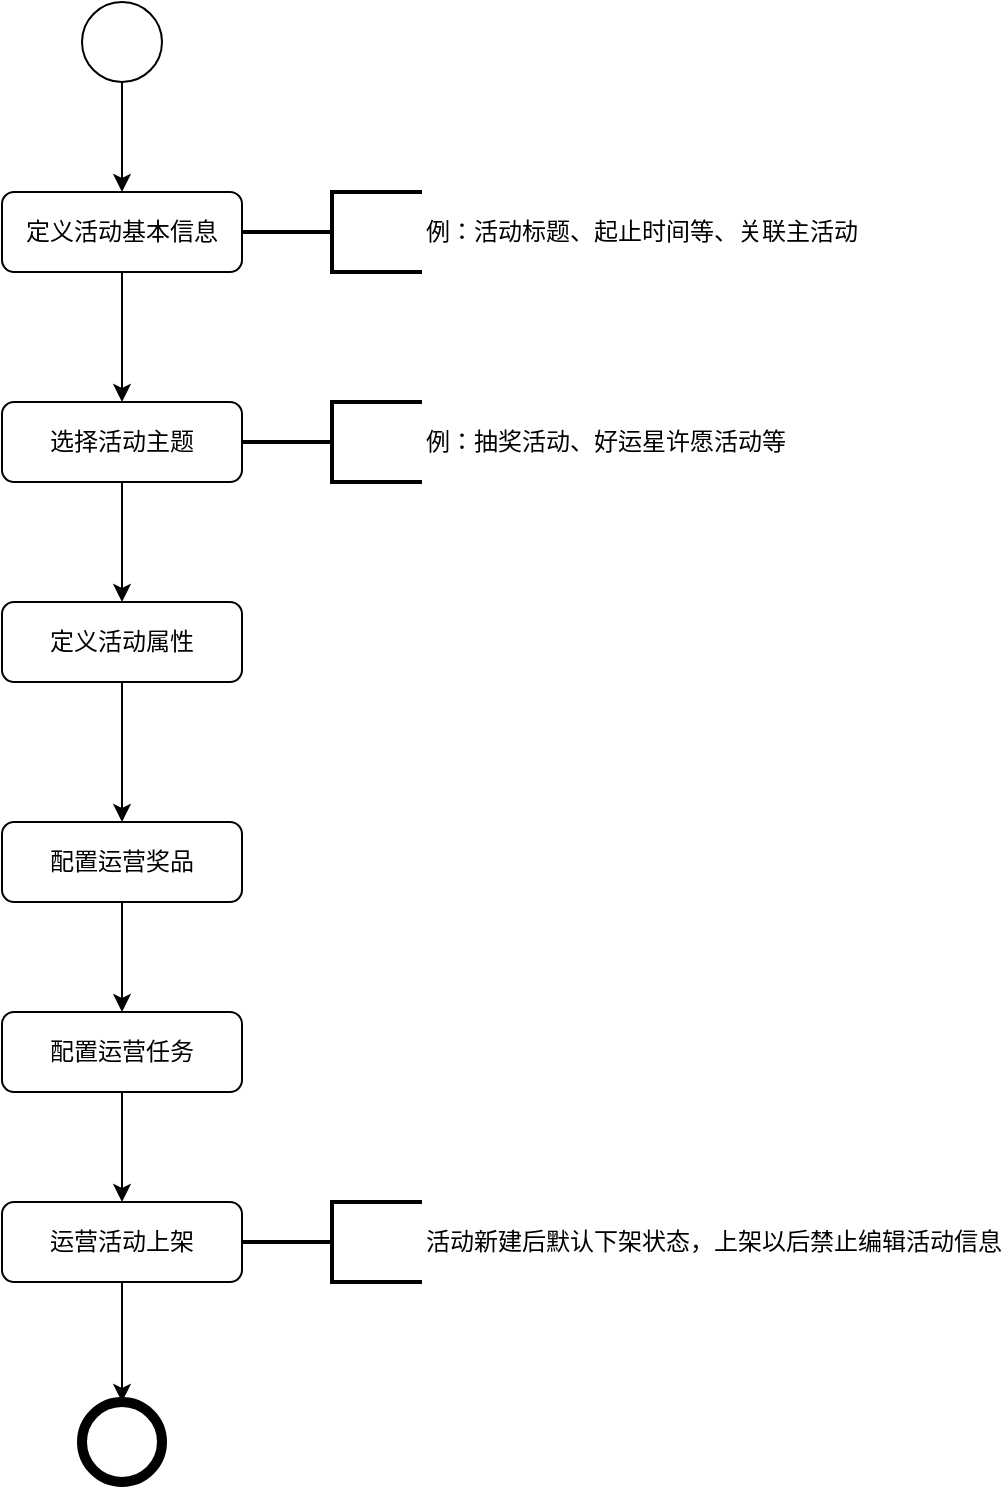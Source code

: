 <mxfile version="20.8.16" type="device"><diagram id="C5RBs43oDa-KdzZeNtuy" name="Page-1"><mxGraphModel dx="1104" dy="516" grid="1" gridSize="10" guides="1" tooltips="1" connect="1" arrows="1" fold="1" page="1" pageScale="1" pageWidth="827" pageHeight="1169" math="0" shadow="0"><root><mxCell id="WIyWlLk6GJQsqaUBKTNV-0"/><mxCell id="WIyWlLk6GJQsqaUBKTNV-1" parent="WIyWlLk6GJQsqaUBKTNV-0"/><mxCell id="aB-VRzLj_3AvQHEJjmKZ-9" value="" style="edgeStyle=orthogonalEdgeStyle;rounded=0;orthogonalLoop=1;jettySize=auto;html=1;" parent="WIyWlLk6GJQsqaUBKTNV-1" source="WIyWlLk6GJQsqaUBKTNV-3" target="WIyWlLk6GJQsqaUBKTNV-7" edge="1"><mxGeometry relative="1" as="geometry"/></mxCell><mxCell id="WIyWlLk6GJQsqaUBKTNV-3" value="定义活动基本信息" style="rounded=1;whiteSpace=wrap;html=1;fontSize=12;glass=0;strokeWidth=1;shadow=0;" parent="WIyWlLk6GJQsqaUBKTNV-1" vertex="1"><mxGeometry x="180" y="195" width="120" height="40" as="geometry"/></mxCell><mxCell id="aB-VRzLj_3AvQHEJjmKZ-8" value="" style="edgeStyle=orthogonalEdgeStyle;rounded=0;orthogonalLoop=1;jettySize=auto;html=1;" parent="WIyWlLk6GJQsqaUBKTNV-1" source="WIyWlLk6GJQsqaUBKTNV-7" target="aB-VRzLj_3AvQHEJjmKZ-3" edge="1"><mxGeometry relative="1" as="geometry"/></mxCell><mxCell id="WIyWlLk6GJQsqaUBKTNV-7" value="选择活动主题" style="rounded=1;whiteSpace=wrap;html=1;fontSize=12;glass=0;strokeWidth=1;shadow=0;" parent="WIyWlLk6GJQsqaUBKTNV-1" vertex="1"><mxGeometry x="180" y="300" width="120" height="40" as="geometry"/></mxCell><mxCell id="aB-VRzLj_3AvQHEJjmKZ-6" value="" style="edgeStyle=orthogonalEdgeStyle;rounded=0;orthogonalLoop=1;jettySize=auto;html=1;" parent="WIyWlLk6GJQsqaUBKTNV-1" source="WIyWlLk6GJQsqaUBKTNV-11" target="IDCD63QfMZfwStEuzKO--15" edge="1"><mxGeometry relative="1" as="geometry"/></mxCell><mxCell id="WIyWlLk6GJQsqaUBKTNV-11" value="配置运营任务" style="rounded=1;whiteSpace=wrap;html=1;fontSize=12;glass=0;strokeWidth=1;shadow=0;" parent="WIyWlLk6GJQsqaUBKTNV-1" vertex="1"><mxGeometry x="180" y="605" width="120" height="40" as="geometry"/></mxCell><mxCell id="aB-VRzLj_3AvQHEJjmKZ-5" value="" style="edgeStyle=orthogonalEdgeStyle;rounded=0;orthogonalLoop=1;jettySize=auto;html=1;" parent="WIyWlLk6GJQsqaUBKTNV-1" source="WIyWlLk6GJQsqaUBKTNV-12" target="WIyWlLk6GJQsqaUBKTNV-11" edge="1"><mxGeometry relative="1" as="geometry"/></mxCell><mxCell id="WIyWlLk6GJQsqaUBKTNV-12" value="配置运营奖品" style="rounded=1;whiteSpace=wrap;html=1;fontSize=12;glass=0;strokeWidth=1;shadow=0;" parent="WIyWlLk6GJQsqaUBKTNV-1" vertex="1"><mxGeometry x="180" y="510" width="120" height="40" as="geometry"/></mxCell><mxCell id="IDCD63QfMZfwStEuzKO--10" value="例：活动标题、起止时间等、关联主活动" style="strokeWidth=2;html=1;shape=mxgraph.flowchart.annotation_2;align=left;labelPosition=right;pointerEvents=1;" parent="WIyWlLk6GJQsqaUBKTNV-1" vertex="1"><mxGeometry x="300" y="195" width="90" height="40" as="geometry"/></mxCell><mxCell id="IDCD63QfMZfwStEuzKO--11" value="例：抽奖活动、好运星许愿活动等" style="strokeWidth=2;html=1;shape=mxgraph.flowchart.annotation_2;align=left;labelPosition=right;pointerEvents=1;" parent="WIyWlLk6GJQsqaUBKTNV-1" vertex="1"><mxGeometry x="300" y="300" width="90" height="40" as="geometry"/></mxCell><mxCell id="aB-VRzLj_3AvQHEJjmKZ-7" value="" style="edgeStyle=orthogonalEdgeStyle;rounded=0;orthogonalLoop=1;jettySize=auto;html=1;" parent="WIyWlLk6GJQsqaUBKTNV-1" source="IDCD63QfMZfwStEuzKO--15" target="aB-VRzLj_3AvQHEJjmKZ-0" edge="1"><mxGeometry relative="1" as="geometry"/></mxCell><mxCell id="IDCD63QfMZfwStEuzKO--15" value="运营活动上架" style="rounded=1;whiteSpace=wrap;html=1;fontSize=12;glass=0;strokeWidth=1;shadow=0;" parent="WIyWlLk6GJQsqaUBKTNV-1" vertex="1"><mxGeometry x="180" y="700" width="120" height="40" as="geometry"/></mxCell><mxCell id="vLj8P_9PytBulaXd3Bsr-0" value="活动新建后默认下架状态，上架以后禁止编辑活动信息" style="strokeWidth=2;html=1;shape=mxgraph.flowchart.annotation_2;align=left;labelPosition=right;pointerEvents=1;" parent="WIyWlLk6GJQsqaUBKTNV-1" vertex="1"><mxGeometry x="300" y="700" width="90" height="40" as="geometry"/></mxCell><mxCell id="aB-VRzLj_3AvQHEJjmKZ-0" value="" style="shape=ellipse;html=1;dashed=0;whitespace=wrap;aspect=fixed;strokeWidth=5;perimeter=ellipsePerimeter;" parent="WIyWlLk6GJQsqaUBKTNV-1" vertex="1"><mxGeometry x="220" y="800" width="40" height="40" as="geometry"/></mxCell><mxCell id="aB-VRzLj_3AvQHEJjmKZ-10" value="" style="edgeStyle=orthogonalEdgeStyle;rounded=0;orthogonalLoop=1;jettySize=auto;html=1;" parent="WIyWlLk6GJQsqaUBKTNV-1" source="aB-VRzLj_3AvQHEJjmKZ-2" target="WIyWlLk6GJQsqaUBKTNV-3" edge="1"><mxGeometry relative="1" as="geometry"/></mxCell><mxCell id="aB-VRzLj_3AvQHEJjmKZ-2" value="" style="shape=ellipse;html=1;dashed=0;whitespace=wrap;aspect=fixed;perimeter=ellipsePerimeter;" parent="WIyWlLk6GJQsqaUBKTNV-1" vertex="1"><mxGeometry x="220" y="100" width="40" height="40" as="geometry"/></mxCell><mxCell id="aB-VRzLj_3AvQHEJjmKZ-4" value="" style="edgeStyle=orthogonalEdgeStyle;rounded=0;orthogonalLoop=1;jettySize=auto;html=1;" parent="WIyWlLk6GJQsqaUBKTNV-1" source="aB-VRzLj_3AvQHEJjmKZ-3" target="WIyWlLk6GJQsqaUBKTNV-12" edge="1"><mxGeometry relative="1" as="geometry"/></mxCell><mxCell id="aB-VRzLj_3AvQHEJjmKZ-3" value="定义活动属性" style="rounded=1;whiteSpace=wrap;html=1;fontSize=12;glass=0;strokeWidth=1;shadow=0;" parent="WIyWlLk6GJQsqaUBKTNV-1" vertex="1"><mxGeometry x="180" y="400" width="120" height="40" as="geometry"/></mxCell></root></mxGraphModel></diagram></mxfile>